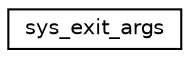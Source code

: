 digraph "Graphical Class Hierarchy"
{
 // LATEX_PDF_SIZE
  edge [fontname="Helvetica",fontsize="10",labelfontname="Helvetica",labelfontsize="10"];
  node [fontname="Helvetica",fontsize="10",shape=record];
  rankdir="LR";
  Node0 [label="sys_exit_args",height=0.2,width=0.4,color="black", fillcolor="white", style="filled",URL="$structsys__exit__args.html",tooltip=" "];
}
